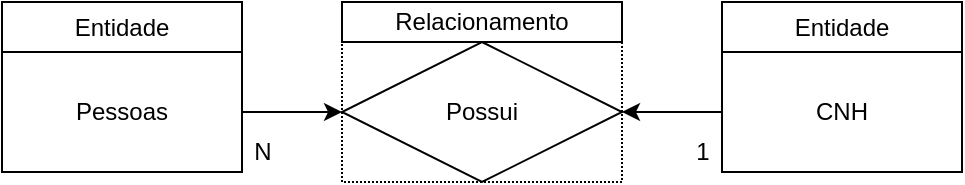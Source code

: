 <mxfile version="14.1.8" type="device"><diagram id="UzwfcoGWtlk6J4LMGT1N" name="Page-1"><mxGraphModel dx="1089" dy="708" grid="1" gridSize="10" guides="1" tooltips="1" connect="1" arrows="1" fold="1" page="1" pageScale="1" pageWidth="827" pageHeight="1169" math="0" shadow="0"><root><mxCell id="0"/><mxCell id="1" parent="0"/><mxCell id="B7ip59DOkVlVwJYfJz16-75" value="" style="whiteSpace=wrap;html=1;dashed=1;dashPattern=1 1;" parent="1" vertex="1"><mxGeometry x="170" y="20" width="140" height="70" as="geometry"/></mxCell><mxCell id="B7ip59DOkVlVwJYfJz16-11" style="edgeStyle=orthogonalEdgeStyle;rounded=0;orthogonalLoop=1;jettySize=auto;html=1;" parent="1" source="B7ip59DOkVlVwJYfJz16-12" target="B7ip59DOkVlVwJYfJz16-15" edge="1"><mxGeometry relative="1" as="geometry"/></mxCell><mxCell id="B7ip59DOkVlVwJYfJz16-12" value="Pessoas" style="whiteSpace=wrap;html=1;" parent="1" vertex="1"><mxGeometry y="25" width="120" height="60" as="geometry"/></mxCell><mxCell id="B7ip59DOkVlVwJYfJz16-13" value="" style="edgeStyle=orthogonalEdgeStyle;rounded=0;orthogonalLoop=1;jettySize=auto;html=1;" parent="1" source="B7ip59DOkVlVwJYfJz16-14" target="B7ip59DOkVlVwJYfJz16-15" edge="1"><mxGeometry relative="1" as="geometry"/></mxCell><mxCell id="B7ip59DOkVlVwJYfJz16-14" value="CNH" style="whiteSpace=wrap;html=1;" parent="1" vertex="1"><mxGeometry x="360" y="25" width="120" height="60" as="geometry"/></mxCell><mxCell id="B7ip59DOkVlVwJYfJz16-15" value="Possui" style="rhombus;whiteSpace=wrap;html=1;" parent="1" vertex="1"><mxGeometry x="170" y="20" width="140" height="70" as="geometry"/></mxCell><mxCell id="B7ip59DOkVlVwJYfJz16-18" value="1" style="text;html=1;align=center;verticalAlign=middle;resizable=0;points=[];autosize=1;" parent="1" vertex="1"><mxGeometry x="340" y="65" width="20" height="20" as="geometry"/></mxCell><mxCell id="B7ip59DOkVlVwJYfJz16-19" value="N" style="text;html=1;align=center;verticalAlign=middle;resizable=0;points=[];autosize=1;" parent="1" vertex="1"><mxGeometry x="120" y="65" width="20" height="20" as="geometry"/></mxCell><mxCell id="B7ip59DOkVlVwJYfJz16-72" value="Entidade" style="whiteSpace=wrap;html=1;" parent="1" vertex="1"><mxGeometry width="120" height="25" as="geometry"/></mxCell><mxCell id="B7ip59DOkVlVwJYfJz16-73" value="Entidade" style="whiteSpace=wrap;html=1;" parent="1" vertex="1"><mxGeometry x="360" width="120" height="25" as="geometry"/></mxCell><mxCell id="B7ip59DOkVlVwJYfJz16-74" value="Relacionamento" style="whiteSpace=wrap;html=1;" parent="1" vertex="1"><mxGeometry x="170" width="140" height="20" as="geometry"/></mxCell></root></mxGraphModel></diagram></mxfile>